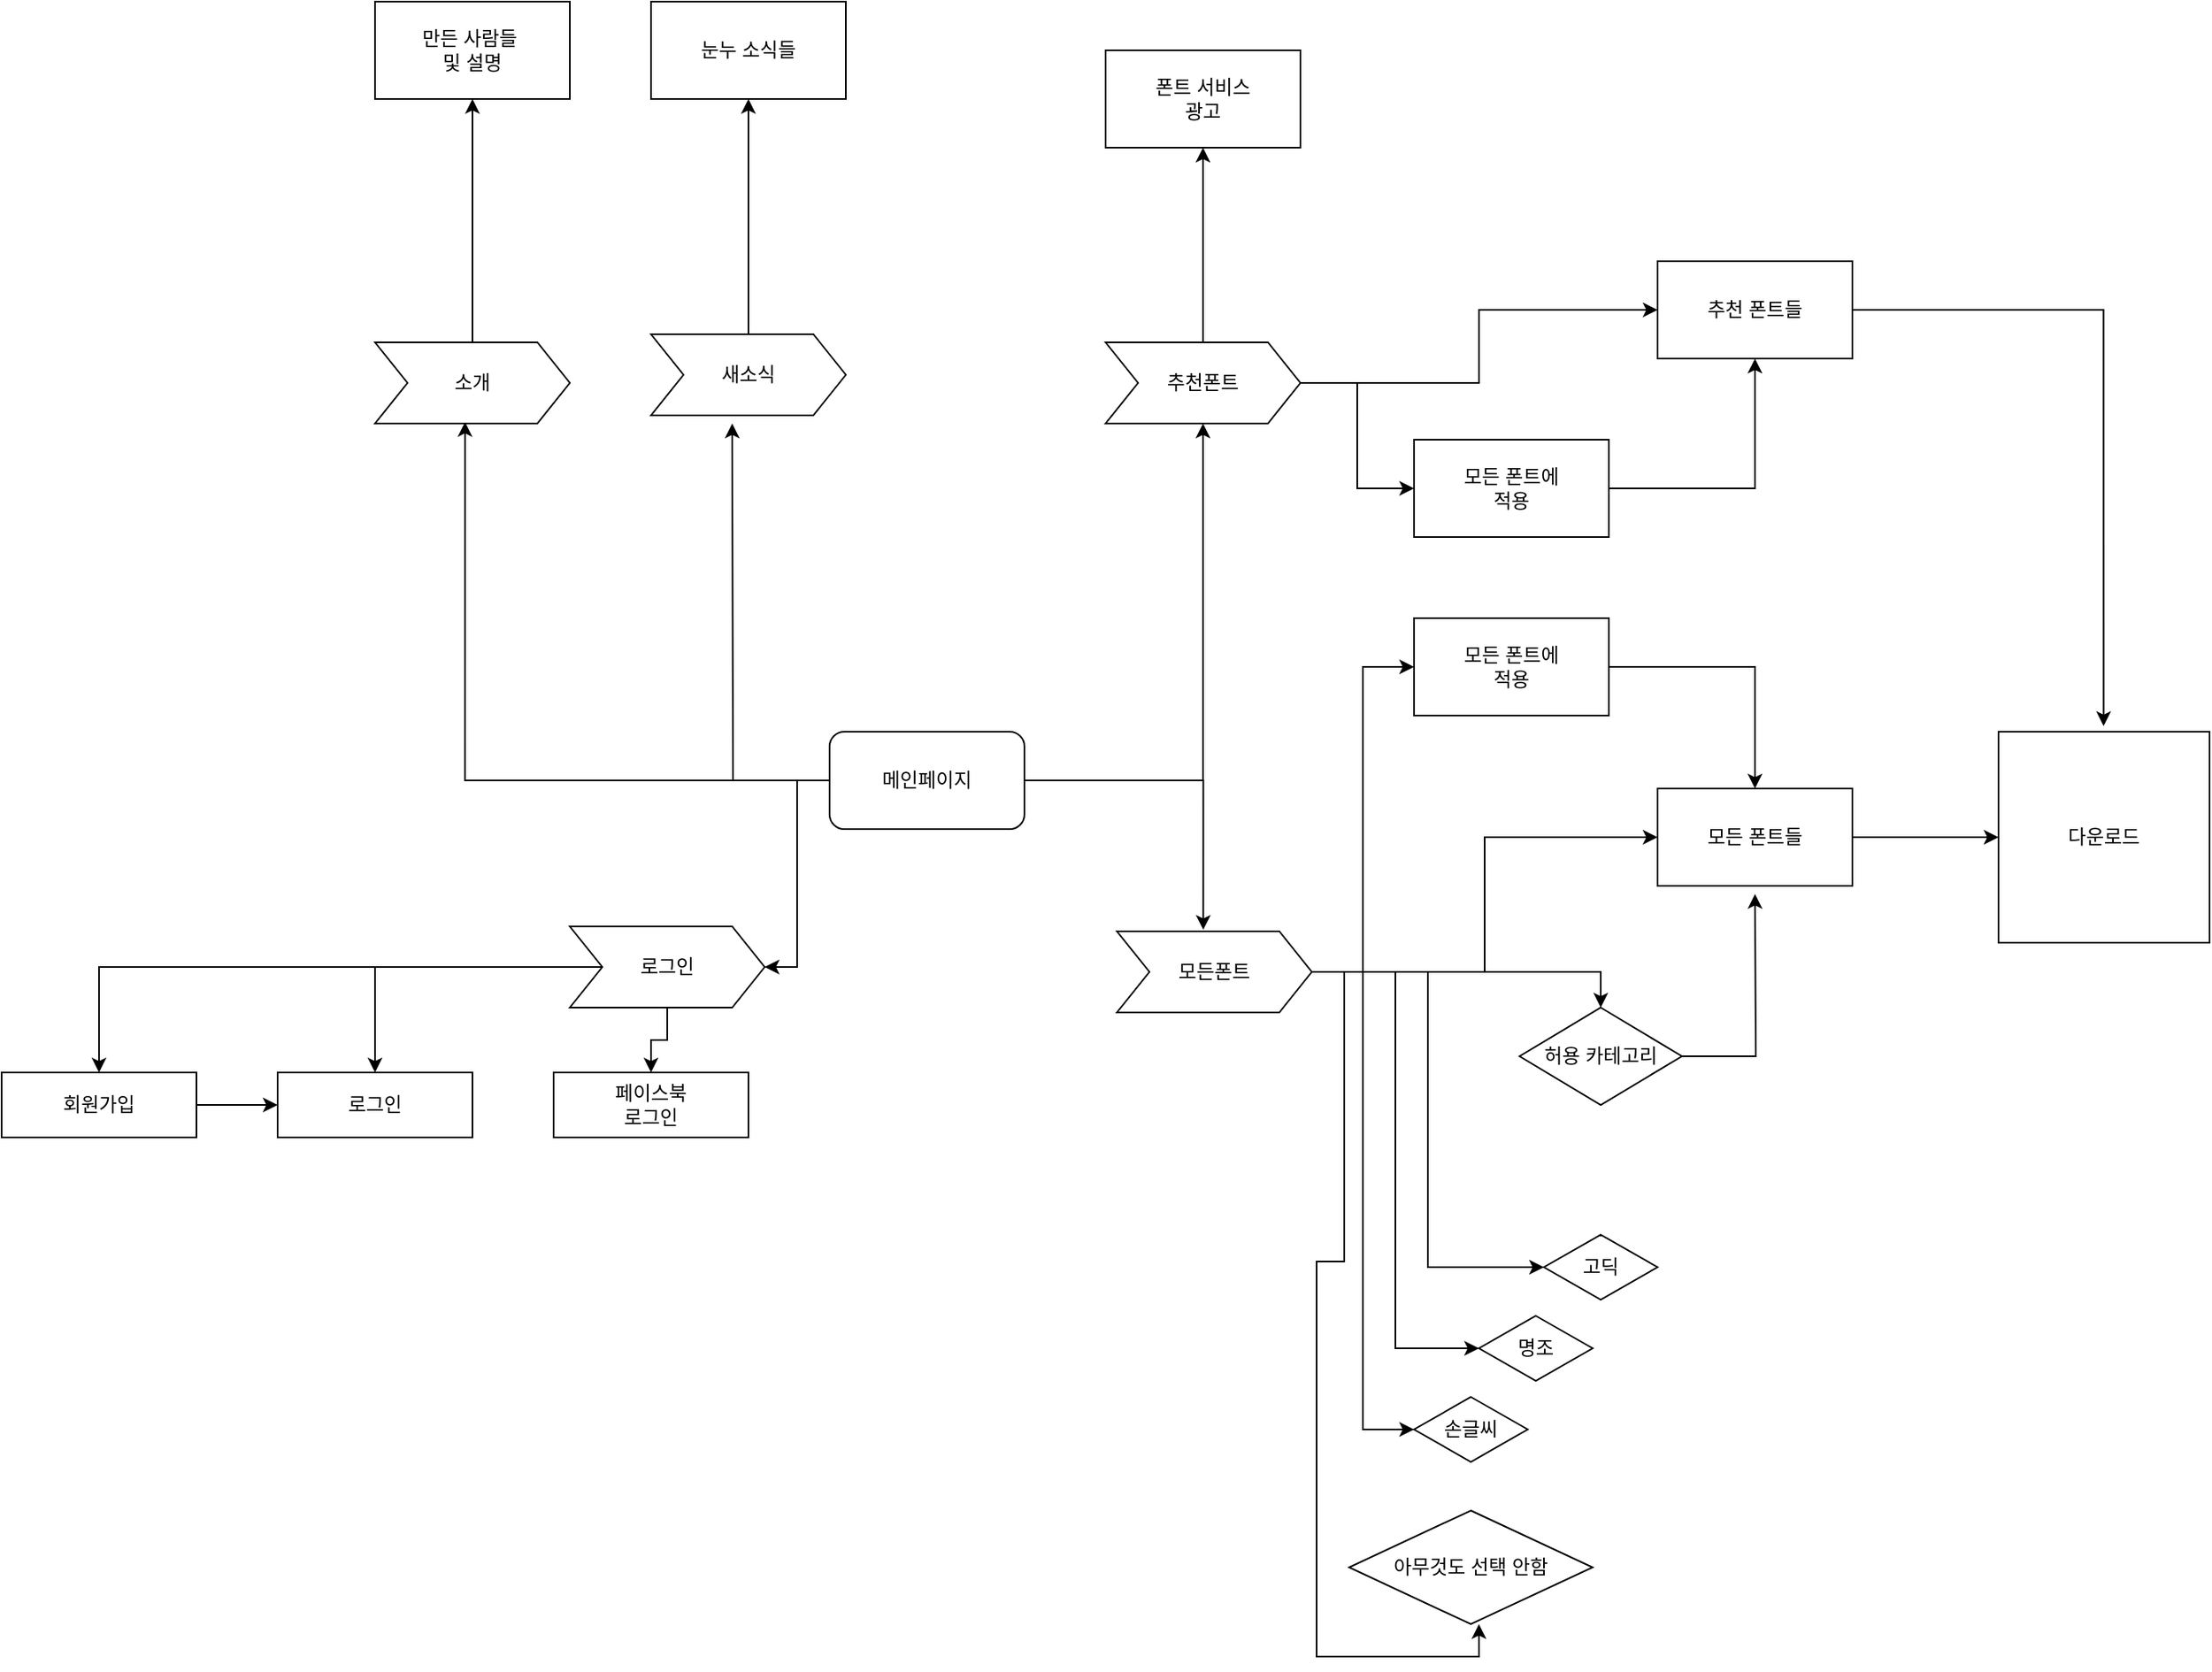 <mxfile version="13.1.3" type="github">
  <diagram id="ODUeXTA1KrEAal_4TrUl" name="Page-1">
    <mxGraphModel dx="1131" dy="746" grid="1" gridSize="10" guides="1" tooltips="1" connect="1" arrows="1" fold="1" page="1" pageScale="1" pageWidth="827" pageHeight="1169" math="0" shadow="0">
      <root>
        <mxCell id="0" />
        <mxCell id="1" parent="0" />
        <mxCell id="U1Pi5GVpaya0BCWk5Kv--49" style="edgeStyle=orthogonalEdgeStyle;rounded=0;orthogonalLoop=1;jettySize=auto;html=1;entryX=0.443;entryY=-0.019;entryDx=0;entryDy=0;entryPerimeter=0;" parent="1" source="U1Pi5GVpaya0BCWk5Kv--3" target="U1Pi5GVpaya0BCWk5Kv--42" edge="1">
          <mxGeometry relative="1" as="geometry" />
        </mxCell>
        <mxCell id="U1Pi5GVpaya0BCWk5Kv--50" style="edgeStyle=orthogonalEdgeStyle;rounded=0;orthogonalLoop=1;jettySize=auto;html=1;entryX=0.5;entryY=1;entryDx=0;entryDy=0;" parent="1" source="U1Pi5GVpaya0BCWk5Kv--3" target="U1Pi5GVpaya0BCWk5Kv--41" edge="1">
          <mxGeometry relative="1" as="geometry" />
        </mxCell>
        <mxCell id="H57z6HmD-LU0xKSrhES1-24" style="edgeStyle=orthogonalEdgeStyle;rounded=0;orthogonalLoop=1;jettySize=auto;html=1;entryX=0.462;entryY=0.982;entryDx=0;entryDy=0;entryPerimeter=0;" edge="1" parent="1" source="U1Pi5GVpaya0BCWk5Kv--3" target="U1Pi5GVpaya0BCWk5Kv--43">
          <mxGeometry relative="1" as="geometry" />
        </mxCell>
        <mxCell id="H57z6HmD-LU0xKSrhES1-25" style="edgeStyle=orthogonalEdgeStyle;rounded=0;orthogonalLoop=1;jettySize=auto;html=1;" edge="1" parent="1" source="U1Pi5GVpaya0BCWk5Kv--3">
          <mxGeometry relative="1" as="geometry">
            <mxPoint x="640" y="370" as="targetPoint" />
          </mxGeometry>
        </mxCell>
        <mxCell id="H57z6HmD-LU0xKSrhES1-30" style="edgeStyle=orthogonalEdgeStyle;rounded=0;orthogonalLoop=1;jettySize=auto;html=1;entryX=1;entryY=0.5;entryDx=0;entryDy=0;" edge="1" parent="1" source="U1Pi5GVpaya0BCWk5Kv--3" target="U1Pi5GVpaya0BCWk5Kv--11">
          <mxGeometry relative="1" as="geometry" />
        </mxCell>
        <mxCell id="U1Pi5GVpaya0BCWk5Kv--3" value="메인페이지" style="rounded=1;whiteSpace=wrap;html=1;" parent="1" vertex="1">
          <mxGeometry x="700" y="560" width="120" height="60" as="geometry" />
        </mxCell>
        <mxCell id="H57z6HmD-LU0xKSrhES1-36" style="edgeStyle=orthogonalEdgeStyle;rounded=0;orthogonalLoop=1;jettySize=auto;html=1;" edge="1" parent="1" source="U1Pi5GVpaya0BCWk5Kv--11" target="H57z6HmD-LU0xKSrhES1-32">
          <mxGeometry relative="1" as="geometry" />
        </mxCell>
        <mxCell id="H57z6HmD-LU0xKSrhES1-37" style="edgeStyle=orthogonalEdgeStyle;rounded=0;orthogonalLoop=1;jettySize=auto;html=1;entryX=0.5;entryY=0;entryDx=0;entryDy=0;" edge="1" parent="1" source="U1Pi5GVpaya0BCWk5Kv--11" target="H57z6HmD-LU0xKSrhES1-31">
          <mxGeometry relative="1" as="geometry" />
        </mxCell>
        <mxCell id="H57z6HmD-LU0xKSrhES1-38" style="edgeStyle=orthogonalEdgeStyle;rounded=0;orthogonalLoop=1;jettySize=auto;html=1;entryX=0.5;entryY=0;entryDx=0;entryDy=0;" edge="1" parent="1" source="U1Pi5GVpaya0BCWk5Kv--11" target="H57z6HmD-LU0xKSrhES1-33">
          <mxGeometry relative="1" as="geometry" />
        </mxCell>
        <mxCell id="U1Pi5GVpaya0BCWk5Kv--11" value="로그인" style="shape=step;perimeter=stepPerimeter;whiteSpace=wrap;html=1;fixedSize=1;" parent="1" vertex="1">
          <mxGeometry x="540" y="680" width="120" height="50" as="geometry" />
        </mxCell>
        <mxCell id="U1Pi5GVpaya0BCWk5Kv--53" style="edgeStyle=orthogonalEdgeStyle;rounded=0;orthogonalLoop=1;jettySize=auto;html=1;entryX=0;entryY=0.5;entryDx=0;entryDy=0;" parent="1" source="U1Pi5GVpaya0BCWk5Kv--41" target="U1Pi5GVpaya0BCWk5Kv--51" edge="1">
          <mxGeometry relative="1" as="geometry" />
        </mxCell>
        <mxCell id="U1Pi5GVpaya0BCWk5Kv--55" style="edgeStyle=orthogonalEdgeStyle;rounded=0;orthogonalLoop=1;jettySize=auto;html=1;entryX=0;entryY=0.5;entryDx=0;entryDy=0;" parent="1" source="U1Pi5GVpaya0BCWk5Kv--41" target="U1Pi5GVpaya0BCWk5Kv--52" edge="1">
          <mxGeometry relative="1" as="geometry" />
        </mxCell>
        <mxCell id="H57z6HmD-LU0xKSrhES1-43" style="edgeStyle=orthogonalEdgeStyle;rounded=0;orthogonalLoop=1;jettySize=auto;html=1;entryX=0.5;entryY=1;entryDx=0;entryDy=0;" edge="1" parent="1" source="U1Pi5GVpaya0BCWk5Kv--41" target="H57z6HmD-LU0xKSrhES1-42">
          <mxGeometry relative="1" as="geometry" />
        </mxCell>
        <mxCell id="U1Pi5GVpaya0BCWk5Kv--41" value="추천폰트" style="shape=step;perimeter=stepPerimeter;whiteSpace=wrap;html=1;fixedSize=1;" parent="1" vertex="1">
          <mxGeometry x="870" y="320" width="120" height="50" as="geometry" />
        </mxCell>
        <mxCell id="H57z6HmD-LU0xKSrhES1-6" style="edgeStyle=orthogonalEdgeStyle;rounded=0;orthogonalLoop=1;jettySize=auto;html=1;entryX=0;entryY=0.5;entryDx=0;entryDy=0;" edge="1" parent="1" source="U1Pi5GVpaya0BCWk5Kv--42" target="U1Pi5GVpaya0BCWk5Kv--66">
          <mxGeometry relative="1" as="geometry" />
        </mxCell>
        <mxCell id="H57z6HmD-LU0xKSrhES1-7" style="edgeStyle=orthogonalEdgeStyle;rounded=0;orthogonalLoop=1;jettySize=auto;html=1;entryX=0;entryY=0.5;entryDx=0;entryDy=0;" edge="1" parent="1" source="U1Pi5GVpaya0BCWk5Kv--42" target="U1Pi5GVpaya0BCWk5Kv--65">
          <mxGeometry relative="1" as="geometry" />
        </mxCell>
        <mxCell id="H57z6HmD-LU0xKSrhES1-8" style="edgeStyle=orthogonalEdgeStyle;rounded=0;orthogonalLoop=1;jettySize=auto;html=1;entryX=0;entryY=0.5;entryDx=0;entryDy=0;" edge="1" parent="1" source="U1Pi5GVpaya0BCWk5Kv--42" target="U1Pi5GVpaya0BCWk5Kv--64">
          <mxGeometry relative="1" as="geometry" />
        </mxCell>
        <mxCell id="H57z6HmD-LU0xKSrhES1-10" style="edgeStyle=orthogonalEdgeStyle;rounded=0;orthogonalLoop=1;jettySize=auto;html=1;entryX=0.533;entryY=1;entryDx=0;entryDy=0;entryPerimeter=0;" edge="1" parent="1" source="U1Pi5GVpaya0BCWk5Kv--42" target="H57z6HmD-LU0xKSrhES1-9">
          <mxGeometry relative="1" as="geometry" />
        </mxCell>
        <mxCell id="H57z6HmD-LU0xKSrhES1-13" style="edgeStyle=orthogonalEdgeStyle;rounded=0;orthogonalLoop=1;jettySize=auto;html=1;entryX=0;entryY=0.5;entryDx=0;entryDy=0;" edge="1" parent="1" source="U1Pi5GVpaya0BCWk5Kv--42" target="H57z6HmD-LU0xKSrhES1-11">
          <mxGeometry relative="1" as="geometry" />
        </mxCell>
        <mxCell id="H57z6HmD-LU0xKSrhES1-14" style="edgeStyle=orthogonalEdgeStyle;rounded=0;orthogonalLoop=1;jettySize=auto;html=1;entryX=0;entryY=0.5;entryDx=0;entryDy=0;" edge="1" parent="1" source="U1Pi5GVpaya0BCWk5Kv--42" target="H57z6HmD-LU0xKSrhES1-12">
          <mxGeometry relative="1" as="geometry" />
        </mxCell>
        <mxCell id="H57z6HmD-LU0xKSrhES1-20" style="edgeStyle=orthogonalEdgeStyle;rounded=0;orthogonalLoop=1;jettySize=auto;html=1;entryX=0.5;entryY=0;entryDx=0;entryDy=0;" edge="1" parent="1" source="U1Pi5GVpaya0BCWk5Kv--42" target="H57z6HmD-LU0xKSrhES1-19">
          <mxGeometry relative="1" as="geometry" />
        </mxCell>
        <mxCell id="U1Pi5GVpaya0BCWk5Kv--42" value="모든폰트" style="shape=step;perimeter=stepPerimeter;whiteSpace=wrap;html=1;fixedSize=1;" parent="1" vertex="1">
          <mxGeometry x="877" y="683" width="120" height="50" as="geometry" />
        </mxCell>
        <mxCell id="H57z6HmD-LU0xKSrhES1-29" style="edgeStyle=orthogonalEdgeStyle;rounded=0;orthogonalLoop=1;jettySize=auto;html=1;" edge="1" parent="1" source="U1Pi5GVpaya0BCWk5Kv--43" target="H57z6HmD-LU0xKSrhES1-26">
          <mxGeometry relative="1" as="geometry" />
        </mxCell>
        <mxCell id="U1Pi5GVpaya0BCWk5Kv--43" value="소개" style="shape=step;perimeter=stepPerimeter;whiteSpace=wrap;html=1;fixedSize=1;" parent="1" vertex="1">
          <mxGeometry x="420" y="320" width="120" height="50" as="geometry" />
        </mxCell>
        <mxCell id="H57z6HmD-LU0xKSrhES1-28" style="edgeStyle=orthogonalEdgeStyle;rounded=0;orthogonalLoop=1;jettySize=auto;html=1;entryX=0.5;entryY=1;entryDx=0;entryDy=0;" edge="1" parent="1" source="U1Pi5GVpaya0BCWk5Kv--44" target="H57z6HmD-LU0xKSrhES1-27">
          <mxGeometry relative="1" as="geometry" />
        </mxCell>
        <mxCell id="U1Pi5GVpaya0BCWk5Kv--44" value="새소식" style="shape=step;perimeter=stepPerimeter;whiteSpace=wrap;html=1;fixedSize=1;" parent="1" vertex="1">
          <mxGeometry x="590" y="315" width="120" height="50" as="geometry" />
        </mxCell>
        <mxCell id="H57z6HmD-LU0xKSrhES1-16" style="edgeStyle=orthogonalEdgeStyle;rounded=0;orthogonalLoop=1;jettySize=auto;html=1;entryX=0.5;entryY=1;entryDx=0;entryDy=0;" edge="1" parent="1" source="U1Pi5GVpaya0BCWk5Kv--51" target="U1Pi5GVpaya0BCWk5Kv--52">
          <mxGeometry relative="1" as="geometry" />
        </mxCell>
        <mxCell id="U1Pi5GVpaya0BCWk5Kv--51" value="모든 폰트에 &lt;br&gt;적용" style="rounded=0;whiteSpace=wrap;html=1;" parent="1" vertex="1">
          <mxGeometry x="1060" y="380" width="120" height="60" as="geometry" />
        </mxCell>
        <mxCell id="H57z6HmD-LU0xKSrhES1-21" style="edgeStyle=orthogonalEdgeStyle;rounded=0;orthogonalLoop=1;jettySize=auto;html=1;entryX=0.498;entryY=-0.027;entryDx=0;entryDy=0;entryPerimeter=0;" edge="1" parent="1" source="U1Pi5GVpaya0BCWk5Kv--52" target="H57z6HmD-LU0xKSrhES1-15">
          <mxGeometry relative="1" as="geometry" />
        </mxCell>
        <mxCell id="U1Pi5GVpaya0BCWk5Kv--52" value="추천 폰트들" style="rounded=0;whiteSpace=wrap;html=1;" parent="1" vertex="1">
          <mxGeometry x="1210" y="270" width="120" height="60" as="geometry" />
        </mxCell>
        <mxCell id="U1Pi5GVpaya0BCWk5Kv--64" value="손글씨" style="rhombus;whiteSpace=wrap;html=1;" parent="1" vertex="1">
          <mxGeometry x="1060" y="970" width="70" height="40" as="geometry" />
        </mxCell>
        <mxCell id="U1Pi5GVpaya0BCWk5Kv--65" value="명조" style="rhombus;whiteSpace=wrap;html=1;" parent="1" vertex="1">
          <mxGeometry x="1100" y="920" width="70" height="40" as="geometry" />
        </mxCell>
        <mxCell id="U1Pi5GVpaya0BCWk5Kv--66" value="고딕" style="rhombus;whiteSpace=wrap;html=1;" parent="1" vertex="1">
          <mxGeometry x="1140" y="870" width="70" height="40" as="geometry" />
        </mxCell>
        <mxCell id="H57z6HmD-LU0xKSrhES1-9" value="아무것도 선택 안함" style="rhombus;whiteSpace=wrap;html=1;" vertex="1" parent="1">
          <mxGeometry x="1020" y="1040" width="150" height="70" as="geometry" />
        </mxCell>
        <mxCell id="H57z6HmD-LU0xKSrhES1-23" style="edgeStyle=orthogonalEdgeStyle;rounded=0;orthogonalLoop=1;jettySize=auto;html=1;entryX=0;entryY=0.5;entryDx=0;entryDy=0;" edge="1" parent="1" source="H57z6HmD-LU0xKSrhES1-11" target="H57z6HmD-LU0xKSrhES1-15">
          <mxGeometry relative="1" as="geometry" />
        </mxCell>
        <mxCell id="H57z6HmD-LU0xKSrhES1-11" value="모든 폰트들" style="rounded=0;whiteSpace=wrap;html=1;" vertex="1" parent="1">
          <mxGeometry x="1210" y="595" width="120" height="60" as="geometry" />
        </mxCell>
        <mxCell id="H57z6HmD-LU0xKSrhES1-17" style="edgeStyle=orthogonalEdgeStyle;rounded=0;orthogonalLoop=1;jettySize=auto;html=1;entryX=0.5;entryY=0;entryDx=0;entryDy=0;" edge="1" parent="1" source="H57z6HmD-LU0xKSrhES1-12" target="H57z6HmD-LU0xKSrhES1-11">
          <mxGeometry relative="1" as="geometry" />
        </mxCell>
        <mxCell id="H57z6HmD-LU0xKSrhES1-12" value="모든 폰트에 &lt;br&gt;적용" style="rounded=0;whiteSpace=wrap;html=1;" vertex="1" parent="1">
          <mxGeometry x="1060" y="490" width="120" height="60" as="geometry" />
        </mxCell>
        <mxCell id="H57z6HmD-LU0xKSrhES1-15" value="다운로드" style="whiteSpace=wrap;html=1;aspect=fixed;" vertex="1" parent="1">
          <mxGeometry x="1420" y="560" width="130" height="130" as="geometry" />
        </mxCell>
        <mxCell id="H57z6HmD-LU0xKSrhES1-22" style="edgeStyle=orthogonalEdgeStyle;rounded=0;orthogonalLoop=1;jettySize=auto;html=1;" edge="1" parent="1" source="H57z6HmD-LU0xKSrhES1-19">
          <mxGeometry relative="1" as="geometry">
            <mxPoint x="1270" y="660" as="targetPoint" />
          </mxGeometry>
        </mxCell>
        <mxCell id="H57z6HmD-LU0xKSrhES1-19" value="허용 카테고리" style="rhombus;whiteSpace=wrap;html=1;" vertex="1" parent="1">
          <mxGeometry x="1125" y="730" width="100" height="60" as="geometry" />
        </mxCell>
        <mxCell id="H57z6HmD-LU0xKSrhES1-26" value="만든 사람들&amp;nbsp;&lt;br&gt;및 설명" style="rounded=0;whiteSpace=wrap;html=1;" vertex="1" parent="1">
          <mxGeometry x="420" y="110" width="120" height="60" as="geometry" />
        </mxCell>
        <mxCell id="H57z6HmD-LU0xKSrhES1-27" value="눈누 소식들" style="rounded=0;whiteSpace=wrap;html=1;" vertex="1" parent="1">
          <mxGeometry x="590" y="110" width="120" height="60" as="geometry" />
        </mxCell>
        <mxCell id="H57z6HmD-LU0xKSrhES1-31" value="로그인" style="rounded=0;whiteSpace=wrap;html=1;" vertex="1" parent="1">
          <mxGeometry x="360" y="770" width="120" height="40" as="geometry" />
        </mxCell>
        <mxCell id="H57z6HmD-LU0xKSrhES1-32" value="페이스북&lt;br&gt;로그인" style="rounded=0;whiteSpace=wrap;html=1;" vertex="1" parent="1">
          <mxGeometry x="530" y="770" width="120" height="40" as="geometry" />
        </mxCell>
        <mxCell id="H57z6HmD-LU0xKSrhES1-41" style="edgeStyle=orthogonalEdgeStyle;rounded=0;orthogonalLoop=1;jettySize=auto;html=1;entryX=0;entryY=0.5;entryDx=0;entryDy=0;" edge="1" parent="1" source="H57z6HmD-LU0xKSrhES1-33" target="H57z6HmD-LU0xKSrhES1-31">
          <mxGeometry relative="1" as="geometry">
            <mxPoint x="350" y="790" as="targetPoint" />
          </mxGeometry>
        </mxCell>
        <mxCell id="H57z6HmD-LU0xKSrhES1-33" value="회원가입" style="rounded=0;whiteSpace=wrap;html=1;" vertex="1" parent="1">
          <mxGeometry x="190" y="770" width="120" height="40" as="geometry" />
        </mxCell>
        <mxCell id="H57z6HmD-LU0xKSrhES1-42" value="폰트 서비스&lt;br&gt;광고" style="rounded=0;whiteSpace=wrap;html=1;" vertex="1" parent="1">
          <mxGeometry x="870" y="140" width="120" height="60" as="geometry" />
        </mxCell>
      </root>
    </mxGraphModel>
  </diagram>
</mxfile>
